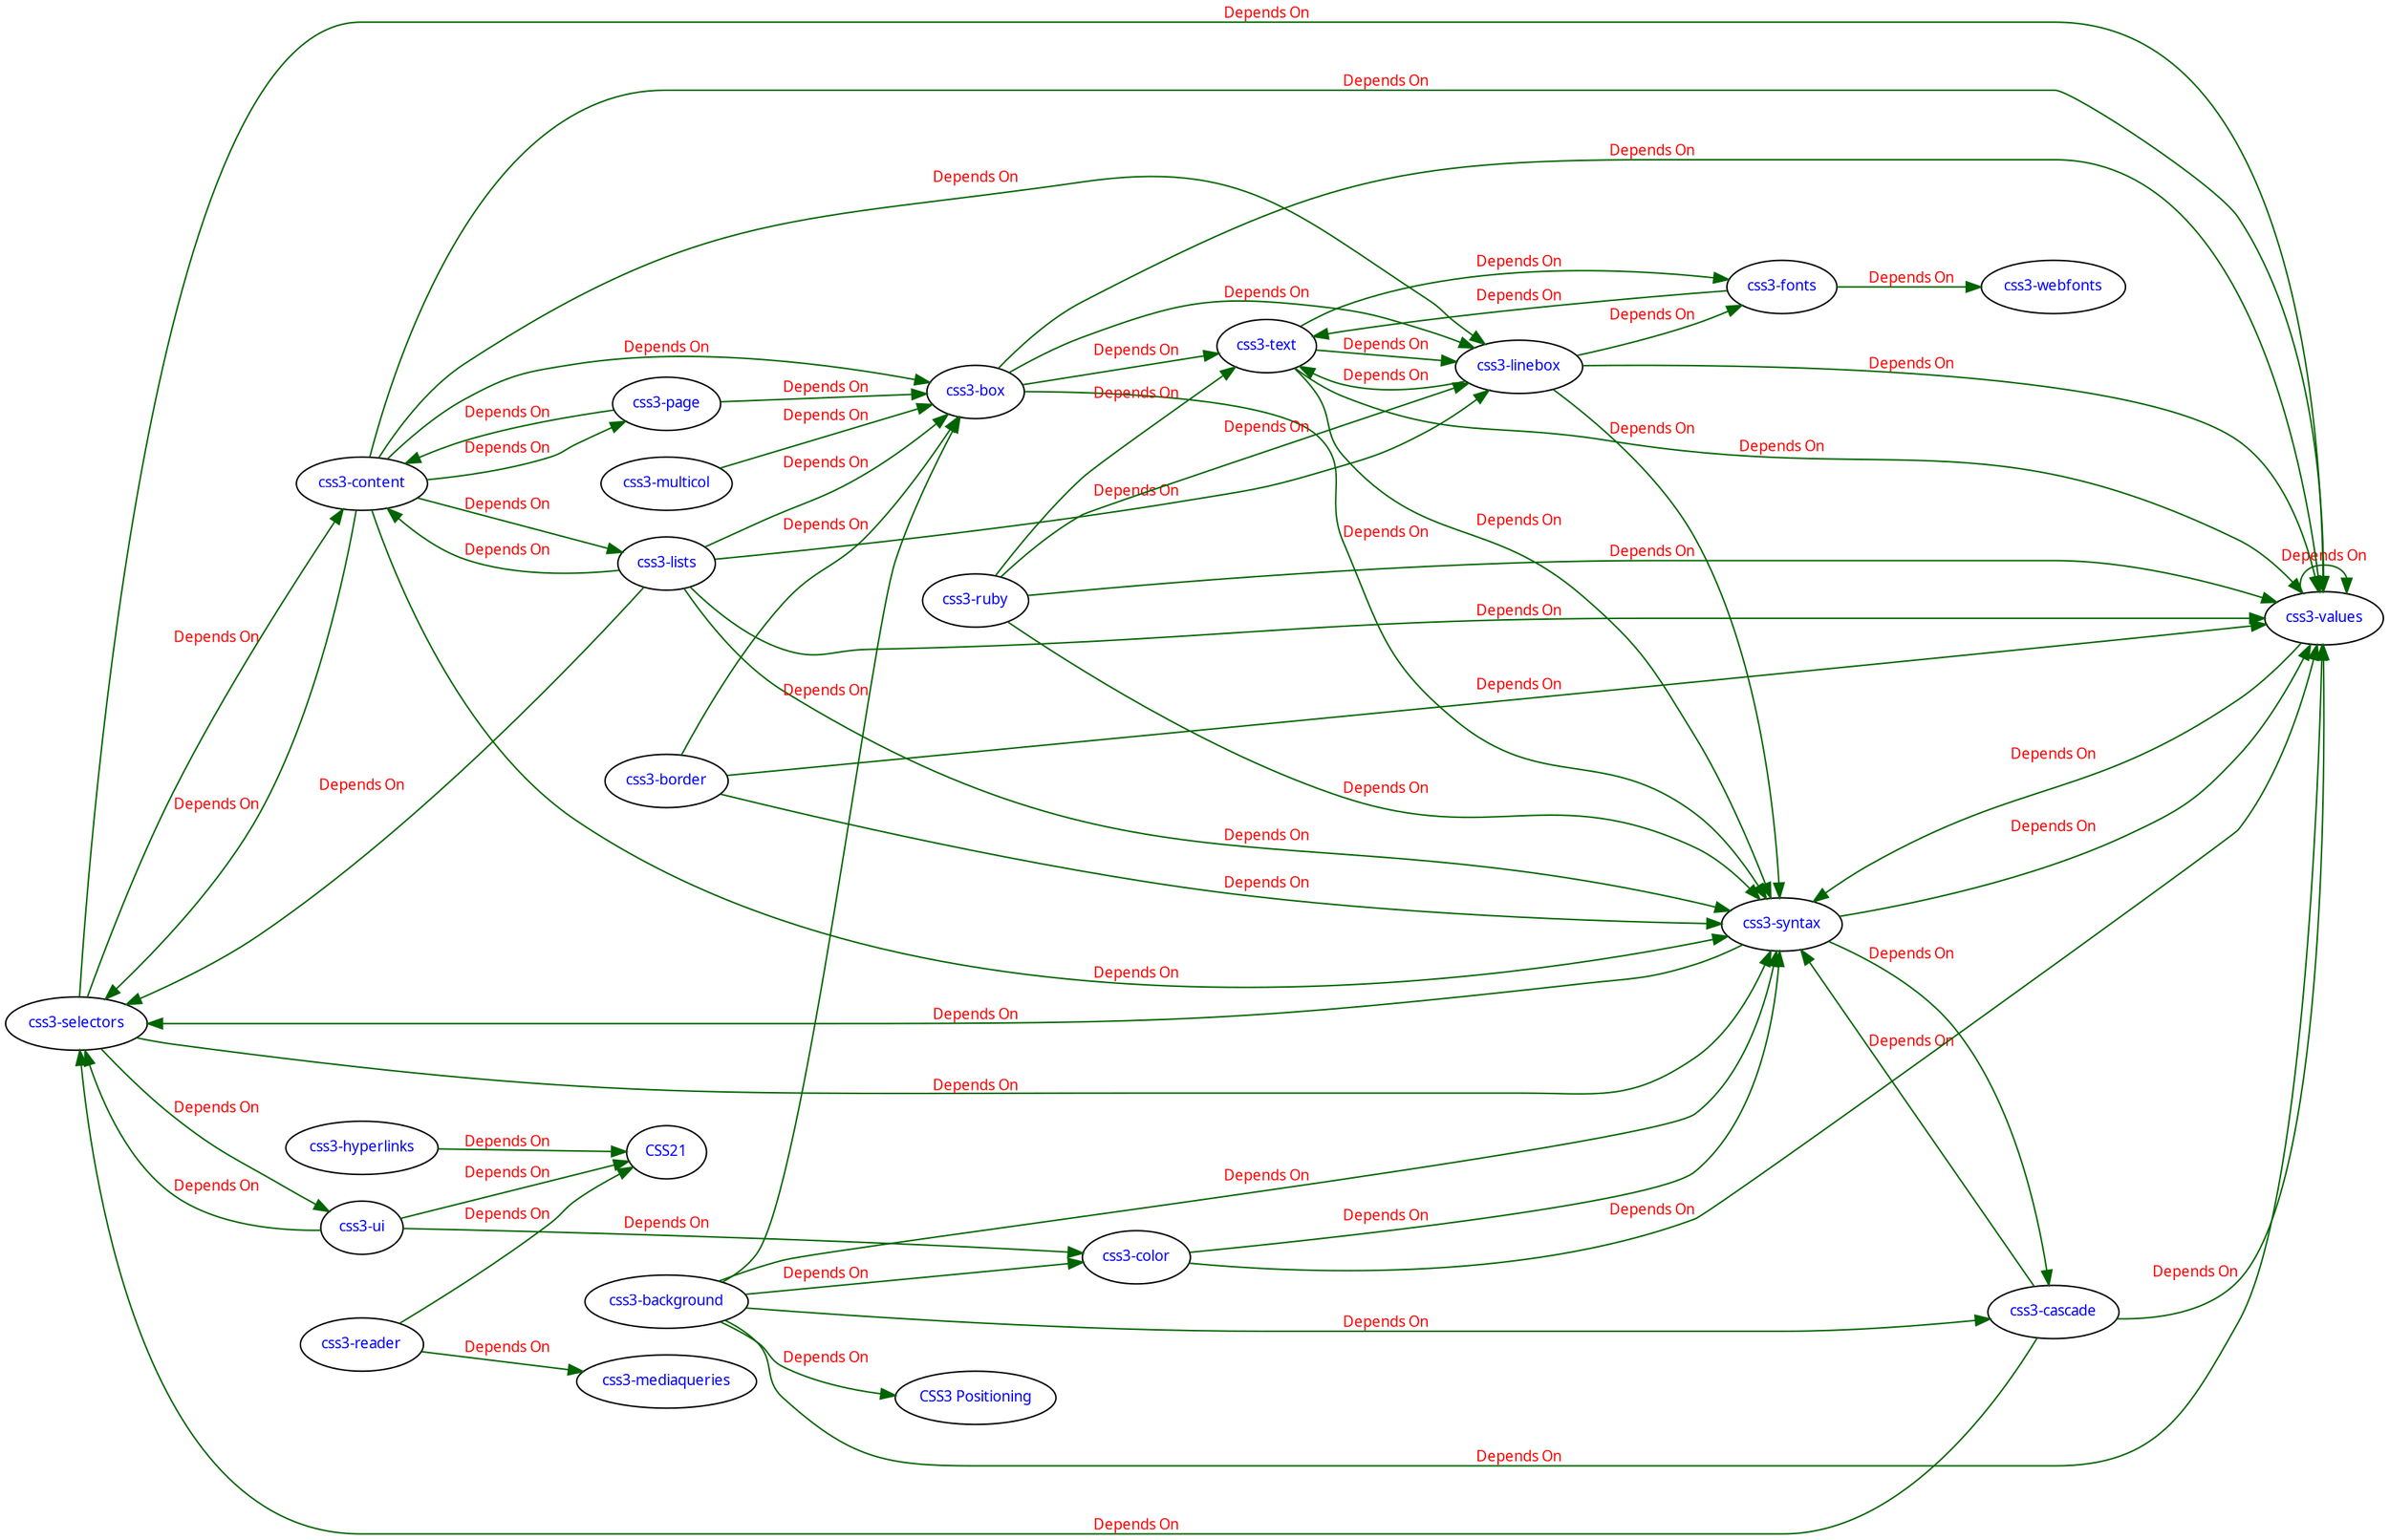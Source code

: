 digraph dotfile{ 
node [fontname="arialuni",fontsize=10,color=Black,fontcolor=Blue];
edge [fontname="arialuni",fontsize=10,color=Darkgreen,fontcolor=Red];
rankdir=LR;
"css3-selectors" [URL="css3-selectors"];
"css3-selectors" -> "css3-syntax" [label="Depends On",URL="Depends On"];
"css3-syntax" [URL="css3-syntax"];
"css3-selectors" [URL="css3-selectors"];
"css3-selectors" -> "css3-values" [label="Depends On",URL="Depends On"];
"css3-values" [URL="css3-values"];
"css3-selectors" [URL="css3-selectors"];
"css3-selectors" -> "css3-content" [label="Depends On",URL="Depends On"];
"css3-content" [URL="css3-content"];
"css3-selectors" [URL="css3-selectors"];
"css3-selectors" -> "css3-ui" [label="Depends On",URL="Depends On"];
"css3-ui" [URL="css3-ui"];
"css3-multicol" [URL="css3-multicol"];
"css3-multicol" -> "css3-box" [label="Depends On",URL="Depends On"];
"css3-box" [URL="css3-box"];
"css3-values" [URL="css3-values"];
"css3-values" -> "css3-values" [label="Depends On",URL="Depends On"];
"css3-values" [URL="css3-values"];
"css3-values" [URL="css3-values"];
"css3-values" -> "css3-syntax" [label="Depends On",URL="Depends On"];
"css3-syntax" [URL="css3-syntax"];
"css3-border" [URL="css3-border"];
"css3-border" -> "css3-syntax" [label="Depends On",URL="Depends On"];
"css3-syntax" [URL="css3-syntax"];
"css3-border" [URL="css3-border"];
"css3-border" -> "css3-values" [label="Depends On",URL="Depends On"];
"css3-values" [URL="css3-values"];
"css3-border" [URL="css3-border"];
"css3-border" -> "css3-box" [label="Depends On",URL="Depends On"];
"css3-box" [URL="css3-box"];
"css3-box" [URL="css3-box"];
"css3-box" -> "css3-text" [label="Depends On",URL="Depends On"];
"css3-text" [URL="css3-text"];
"css3-box" [URL="css3-box"];
"css3-box" -> "css3-linebox" [label="Depends On",URL="Depends On"];
"css3-linebox" [URL="css3-linebox"];
"css3-box" [URL="css3-box"];
"css3-box" -> "css3-syntax" [label="Depends On",URL="Depends On"];
"css3-syntax" [URL="css3-syntax"];
"css3-box" [URL="css3-box"];
"css3-box" -> "css3-values" [label="Depends On",URL="Depends On"];
"css3-values" [URL="css3-values"];
"css3-cascade" [URL="css3-cascade"];
"css3-cascade" -> "css3-selectors" [label="Depends On",URL="Depends On"];
"css3-selectors" [URL="css3-selectors"];
"css3-cascade" [URL="css3-cascade"];
"css3-cascade" -> "css3-syntax" [label="Depends On",URL="Depends On"];
"css3-syntax" [URL="css3-syntax"];
"css3-cascade" [URL="css3-cascade"];
"css3-cascade" -> "css3-values" [label="Depends On",URL="Depends On"];
"css3-values" [URL="css3-values"];
"css3-fonts" [URL="css3-fonts"];
"css3-fonts" -> "css3-webfonts" [label="Depends On",URL="Depends On"];
"css3-webfonts" [URL="css3-webfonts"];
"css3-fonts" [URL="css3-fonts"];
"css3-fonts" -> "css3-text" [label="Depends On",URL="Depends On"];
"css3-text" [URL="css3-text"];
"css3-linebox" [URL="css3-linebox"];
"css3-linebox" -> "css3-fonts" [label="Depends On",URL="Depends On"];
"css3-fonts" [URL="css3-fonts"];
"css3-linebox" [URL="css3-linebox"];
"css3-linebox" -> "css3-text" [label="Depends On",URL="Depends On"];
"css3-text" [URL="css3-text"];
"css3-linebox" [URL="css3-linebox"];
"css3-linebox" -> "css3-syntax" [label="Depends On",URL="Depends On"];
"css3-syntax" [URL="css3-syntax"];
"css3-linebox" [URL="css3-linebox"];
"css3-linebox" -> "css3-values" [label="Depends On",URL="Depends On"];
"css3-values" [URL="css3-values"];
"css3-lists" [URL="css3-lists"];
"css3-lists" -> "css3-syntax" [label="Depends On",URL="Depends On"];
"css3-syntax" [URL="css3-syntax"];
"css3-lists" [URL="css3-lists"];
"css3-lists" -> "css3-values" [label="Depends On",URL="Depends On"];
"css3-values" [URL="css3-values"];
"css3-lists" [URL="css3-lists"];
"css3-lists" -> "css3-selectors" [label="Depends On",URL="Depends On"];
"css3-selectors" [URL="css3-selectors"];
"css3-lists" [URL="css3-lists"];
"css3-lists" -> "css3-content" [label="Depends On",URL="Depends On"];
"css3-content" [URL="css3-content"];
"css3-lists" [URL="css3-lists"];
"css3-lists" -> "css3-box" [label="Depends On",URL="Depends On"];
"css3-box" [URL="css3-box"];
"css3-lists" [URL="css3-lists"];
"css3-lists" -> "css3-linebox" [label="Depends On",URL="Depends On"];
"css3-linebox" [URL="css3-linebox"];
"css3-color" [URL="css3-color"];
"css3-color" -> "css3-syntax" [label="Depends On",URL="Depends On"];
"css3-syntax" [URL="css3-syntax"];
"css3-color" [URL="css3-color"];
"css3-color" -> "css3-values" [label="Depends On",URL="Depends On"];
"css3-values" [URL="css3-values"];
"css3-ruby" [URL="css3-ruby"];
"css3-ruby" -> "css3-text" [label="Depends On",URL="Depends On"];
"css3-text" [URL="css3-text"];
"css3-ruby" [URL="css3-ruby"];
"css3-ruby" -> "css3-linebox" [label="Depends On",URL="Depends On"];
"css3-linebox" [URL="css3-linebox"];
"css3-ruby" [URL="css3-ruby"];
"css3-ruby" -> "css3-syntax" [label="Depends On",URL="Depends On"];
"css3-syntax" [URL="css3-syntax"];
"css3-ruby" [URL="css3-ruby"];
"css3-ruby" -> "css3-values" [label="Depends On",URL="Depends On"];
"css3-values" [URL="css3-values"];
"css3-text" [URL="css3-text"];
"css3-text" -> "css3-fonts" [label="Depends On",URL="Depends On"];
"css3-fonts" [URL="css3-fonts"];
"css3-text" [URL="css3-text"];
"css3-text" -> "css3-linebox" [label="Depends On",URL="Depends On"];
"css3-linebox" [URL="css3-linebox"];
"css3-text" [URL="css3-text"];
"css3-text" -> "css3-syntax" [label="Depends On",URL="Depends On"];
"css3-syntax" [URL="css3-syntax"];
"css3-text" [URL="css3-text"];
"css3-text" -> "css3-values" [label="Depends On",URL="Depends On"];
"css3-values" [URL="css3-values"];
"css3-content" [URL="css3-content"];
"css3-content" -> "css3-syntax" [label="Depends On",URL="Depends On"];
"css3-syntax" [URL="css3-syntax"];
"css3-content" [URL="css3-content"];
"css3-content" -> "css3-values" [label="Depends On",URL="Depends On"];
"css3-values" [URL="css3-values"];
"css3-content" [URL="css3-content"];
"css3-content" -> "css3-selectors" [label="Depends On",URL="Depends On"];
"css3-selectors" [URL="css3-selectors"];
"css3-content" [URL="css3-content"];
"css3-content" -> "css3-lists" [label="Depends On",URL="Depends On"];
"css3-lists" [URL="css3-lists"];
"css3-content" [URL="css3-content"];
"css3-content" -> "css3-box" [label="Depends On",URL="Depends On"];
"css3-box" [URL="css3-box"];
"css3-content" [URL="css3-content"];
"css3-content" -> "css3-linebox" [label="Depends On",URL="Depends On"];
"css3-linebox" [URL="css3-linebox"];
"css3-content" [URL="css3-content"];
"css3-content" -> "css3-page" [label="Depends On",URL="Depends On"];
"css3-page" [URL="css3-page"];
"css3-syntax" [URL="css3-syntax"];
"css3-syntax" -> "css3-selectors" [label="Depends On",URL="Depends On"];
"css3-selectors" [URL="css3-selectors"];
"css3-syntax" [URL="css3-syntax"];
"css3-syntax" -> "css3-values" [label="Depends On",URL="Depends On"];
"css3-values" [URL="css3-values"];
"css3-syntax" [URL="css3-syntax"];
"css3-syntax" -> "css3-cascade" [label="Depends On",URL="Depends On"];
"css3-cascade" [URL="css3-cascade"];
"css3-page" [URL="css3-page"];
"css3-page" -> "css3-box" [label="Depends On",URL="Depends On"];
"css3-box" [URL="css3-box"];
"css3-page" [URL="css3-page"];
"css3-page" -> "css3-content" [label="Depends On",URL="Depends On"];
"css3-content" [URL="css3-content"];
"css3-ui" [URL="css3-ui"];
"css3-ui" -> "css3-selectors" [label="Depends On",URL="Depends On"];
"css3-selectors" [URL="css3-selectors"];
"css3-ui" [URL="css3-ui"];
"css3-ui" -> "css3-color" [label="Depends On",URL="Depends On"];
"css3-color" [URL="css3-color"];
"css3-ui" [URL="css3-ui"];
"css3-ui" -> "CSS21" [label="Depends On",URL="Depends On"];
"CSS21" [URL="CSS21"];
"css3-hyperlinks" [URL="css3-hyperlinks"];
"css3-hyperlinks" -> "CSS21" [label="Depends On",URL="Depends On"];
"CSS21" [URL="CSS21"];
"css3-reader" [URL="css3-reader"];
"css3-reader" -> "CSS21" [label="Depends On",URL="Depends On"];
"CSS21" [URL="CSS21"];
"css3-reader" [URL="css3-reader"];
"css3-reader" -> "css3-mediaqueries" [label="Depends On",URL="Depends On"];
"css3-mediaqueries" [URL="css3-mediaqueries"];
"css3-background" [URL="css3-background"];
"css3-background" -> "css3-syntax" [label="Depends On",URL="Depends On"];
"css3-syntax" [URL="css3-syntax"];
"css3-background" [URL="css3-background"];
"css3-background" -> "css3-values" [label="Depends On",URL="Depends On"];
"css3-values" [URL="css3-values"];
"css3-background" [URL="css3-background"];
"css3-background" -> "css3-cascade" [label="Depends On",URL="Depends On"];
"css3-cascade" [URL="css3-cascade"];
"css3-background" [URL="css3-background"];
"css3-background" -> "css3-box" [label="Depends On",URL="Depends On"];
"css3-box" [URL="css3-box"];
"css3-background" [URL="css3-background"];
"css3-background" -> "css3-color" [label="Depends On",URL="Depends On"];
"css3-color" [URL="css3-color"];
"css3-background" [URL="css3-background"];
"css3-background" -> "CSS3 Positioning" [label="Depends On",URL="Depends On"];
 }

